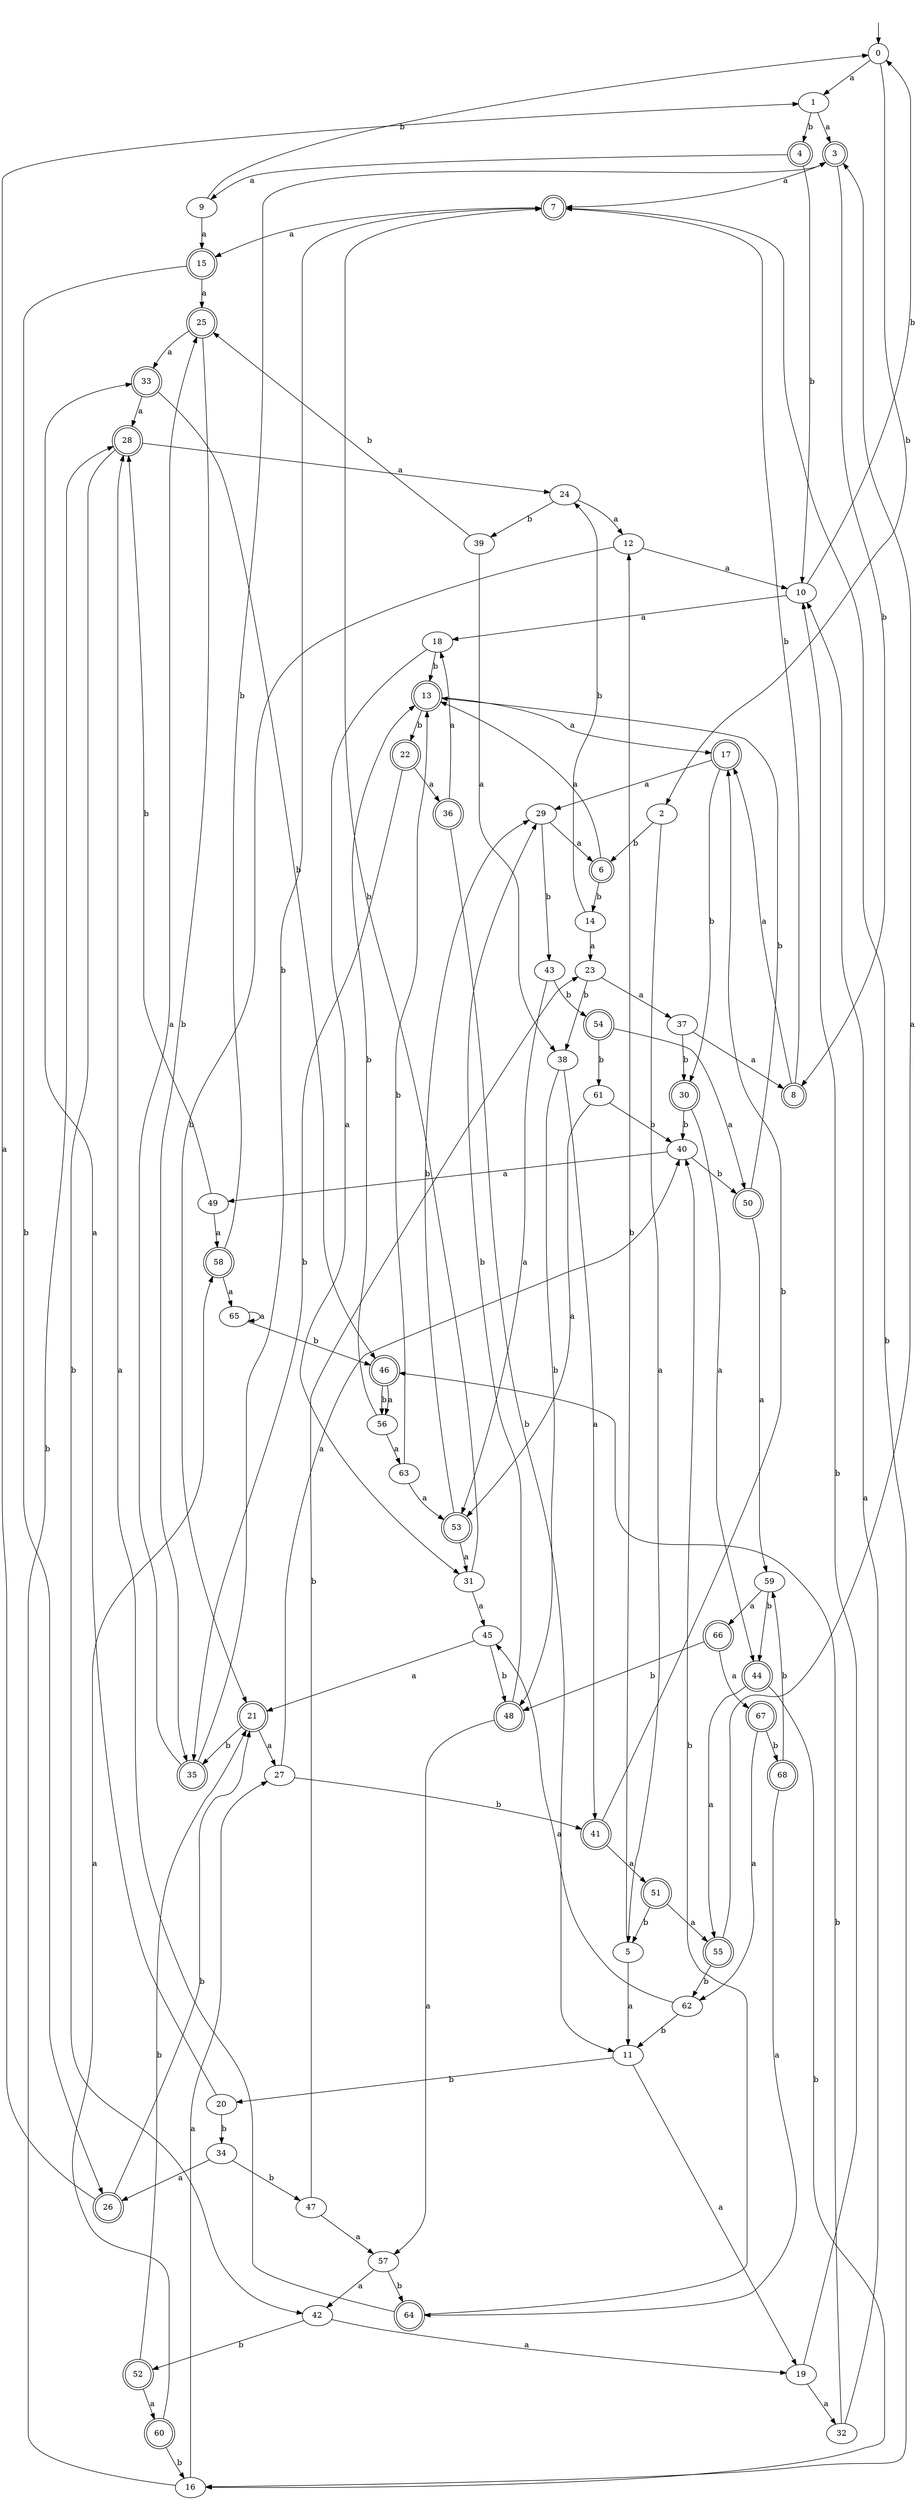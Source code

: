digraph RandomDFA {
  __start0 [label="", shape=none];
  __start0 -> 0 [label=""];
  0 [shape=circle]
  0 -> 1 [label="a"]
  0 -> 2 [label="b"]
  1
  1 -> 3 [label="a"]
  1 -> 4 [label="b"]
  2
  2 -> 5 [label="a"]
  2 -> 6 [label="b"]
  3 [shape=doublecircle]
  3 -> 7 [label="a"]
  3 -> 8 [label="b"]
  4 [shape=doublecircle]
  4 -> 9 [label="a"]
  4 -> 10 [label="b"]
  5
  5 -> 11 [label="a"]
  5 -> 12 [label="b"]
  6 [shape=doublecircle]
  6 -> 13 [label="a"]
  6 -> 14 [label="b"]
  7 [shape=doublecircle]
  7 -> 15 [label="a"]
  7 -> 16 [label="b"]
  8 [shape=doublecircle]
  8 -> 17 [label="a"]
  8 -> 7 [label="b"]
  9
  9 -> 15 [label="a"]
  9 -> 0 [label="b"]
  10
  10 -> 18 [label="a"]
  10 -> 0 [label="b"]
  11
  11 -> 19 [label="a"]
  11 -> 20 [label="b"]
  12
  12 -> 10 [label="a"]
  12 -> 21 [label="b"]
  13 [shape=doublecircle]
  13 -> 17 [label="a"]
  13 -> 22 [label="b"]
  14
  14 -> 23 [label="a"]
  14 -> 24 [label="b"]
  15 [shape=doublecircle]
  15 -> 25 [label="a"]
  15 -> 26 [label="b"]
  16
  16 -> 27 [label="a"]
  16 -> 28 [label="b"]
  17 [shape=doublecircle]
  17 -> 29 [label="a"]
  17 -> 30 [label="b"]
  18
  18 -> 31 [label="a"]
  18 -> 13 [label="b"]
  19
  19 -> 32 [label="a"]
  19 -> 10 [label="b"]
  20
  20 -> 33 [label="a"]
  20 -> 34 [label="b"]
  21 [shape=doublecircle]
  21 -> 27 [label="a"]
  21 -> 35 [label="b"]
  22 [shape=doublecircle]
  22 -> 36 [label="a"]
  22 -> 35 [label="b"]
  23
  23 -> 37 [label="a"]
  23 -> 38 [label="b"]
  24
  24 -> 12 [label="a"]
  24 -> 39 [label="b"]
  25 [shape=doublecircle]
  25 -> 33 [label="a"]
  25 -> 35 [label="b"]
  26 [shape=doublecircle]
  26 -> 1 [label="a"]
  26 -> 21 [label="b"]
  27
  27 -> 40 [label="a"]
  27 -> 41 [label="b"]
  28 [shape=doublecircle]
  28 -> 24 [label="a"]
  28 -> 42 [label="b"]
  29
  29 -> 6 [label="a"]
  29 -> 43 [label="b"]
  30 [shape=doublecircle]
  30 -> 44 [label="a"]
  30 -> 40 [label="b"]
  31
  31 -> 45 [label="a"]
  31 -> 7 [label="b"]
  32
  32 -> 10 [label="a"]
  32 -> 46 [label="b"]
  33 [shape=doublecircle]
  33 -> 28 [label="a"]
  33 -> 46 [label="b"]
  34
  34 -> 26 [label="a"]
  34 -> 47 [label="b"]
  35 [shape=doublecircle]
  35 -> 25 [label="a"]
  35 -> 7 [label="b"]
  36 [shape=doublecircle]
  36 -> 18 [label="a"]
  36 -> 11 [label="b"]
  37
  37 -> 8 [label="a"]
  37 -> 30 [label="b"]
  38
  38 -> 41 [label="a"]
  38 -> 48 [label="b"]
  39
  39 -> 38 [label="a"]
  39 -> 25 [label="b"]
  40
  40 -> 49 [label="a"]
  40 -> 50 [label="b"]
  41 [shape=doublecircle]
  41 -> 51 [label="a"]
  41 -> 17 [label="b"]
  42
  42 -> 19 [label="a"]
  42 -> 52 [label="b"]
  43
  43 -> 53 [label="a"]
  43 -> 54 [label="b"]
  44 [shape=doublecircle]
  44 -> 55 [label="a"]
  44 -> 16 [label="b"]
  45
  45 -> 21 [label="a"]
  45 -> 48 [label="b"]
  46 [shape=doublecircle]
  46 -> 56 [label="a"]
  46 -> 56 [label="b"]
  47
  47 -> 57 [label="a"]
  47 -> 23 [label="b"]
  48 [shape=doublecircle]
  48 -> 57 [label="a"]
  48 -> 29 [label="b"]
  49
  49 -> 58 [label="a"]
  49 -> 28 [label="b"]
  50 [shape=doublecircle]
  50 -> 59 [label="a"]
  50 -> 13 [label="b"]
  51 [shape=doublecircle]
  51 -> 55 [label="a"]
  51 -> 5 [label="b"]
  52 [shape=doublecircle]
  52 -> 60 [label="a"]
  52 -> 21 [label="b"]
  53 [shape=doublecircle]
  53 -> 31 [label="a"]
  53 -> 29 [label="b"]
  54 [shape=doublecircle]
  54 -> 50 [label="a"]
  54 -> 61 [label="b"]
  55 [shape=doublecircle]
  55 -> 3 [label="a"]
  55 -> 62 [label="b"]
  56
  56 -> 63 [label="a"]
  56 -> 13 [label="b"]
  57
  57 -> 42 [label="a"]
  57 -> 64 [label="b"]
  58 [shape=doublecircle]
  58 -> 65 [label="a"]
  58 -> 3 [label="b"]
  59
  59 -> 66 [label="a"]
  59 -> 44 [label="b"]
  60 [shape=doublecircle]
  60 -> 58 [label="a"]
  60 -> 16 [label="b"]
  61
  61 -> 53 [label="a"]
  61 -> 40 [label="b"]
  62
  62 -> 45 [label="a"]
  62 -> 11 [label="b"]
  63
  63 -> 53 [label="a"]
  63 -> 13 [label="b"]
  64 [shape=doublecircle]
  64 -> 28 [label="a"]
  64 -> 40 [label="b"]
  65
  65 -> 65 [label="a"]
  65 -> 46 [label="b"]
  66 [shape=doublecircle]
  66 -> 67 [label="a"]
  66 -> 48 [label="b"]
  67 [shape=doublecircle]
  67 -> 62 [label="a"]
  67 -> 68 [label="b"]
  68 [shape=doublecircle]
  68 -> 64 [label="a"]
  68 -> 59 [label="b"]
}
